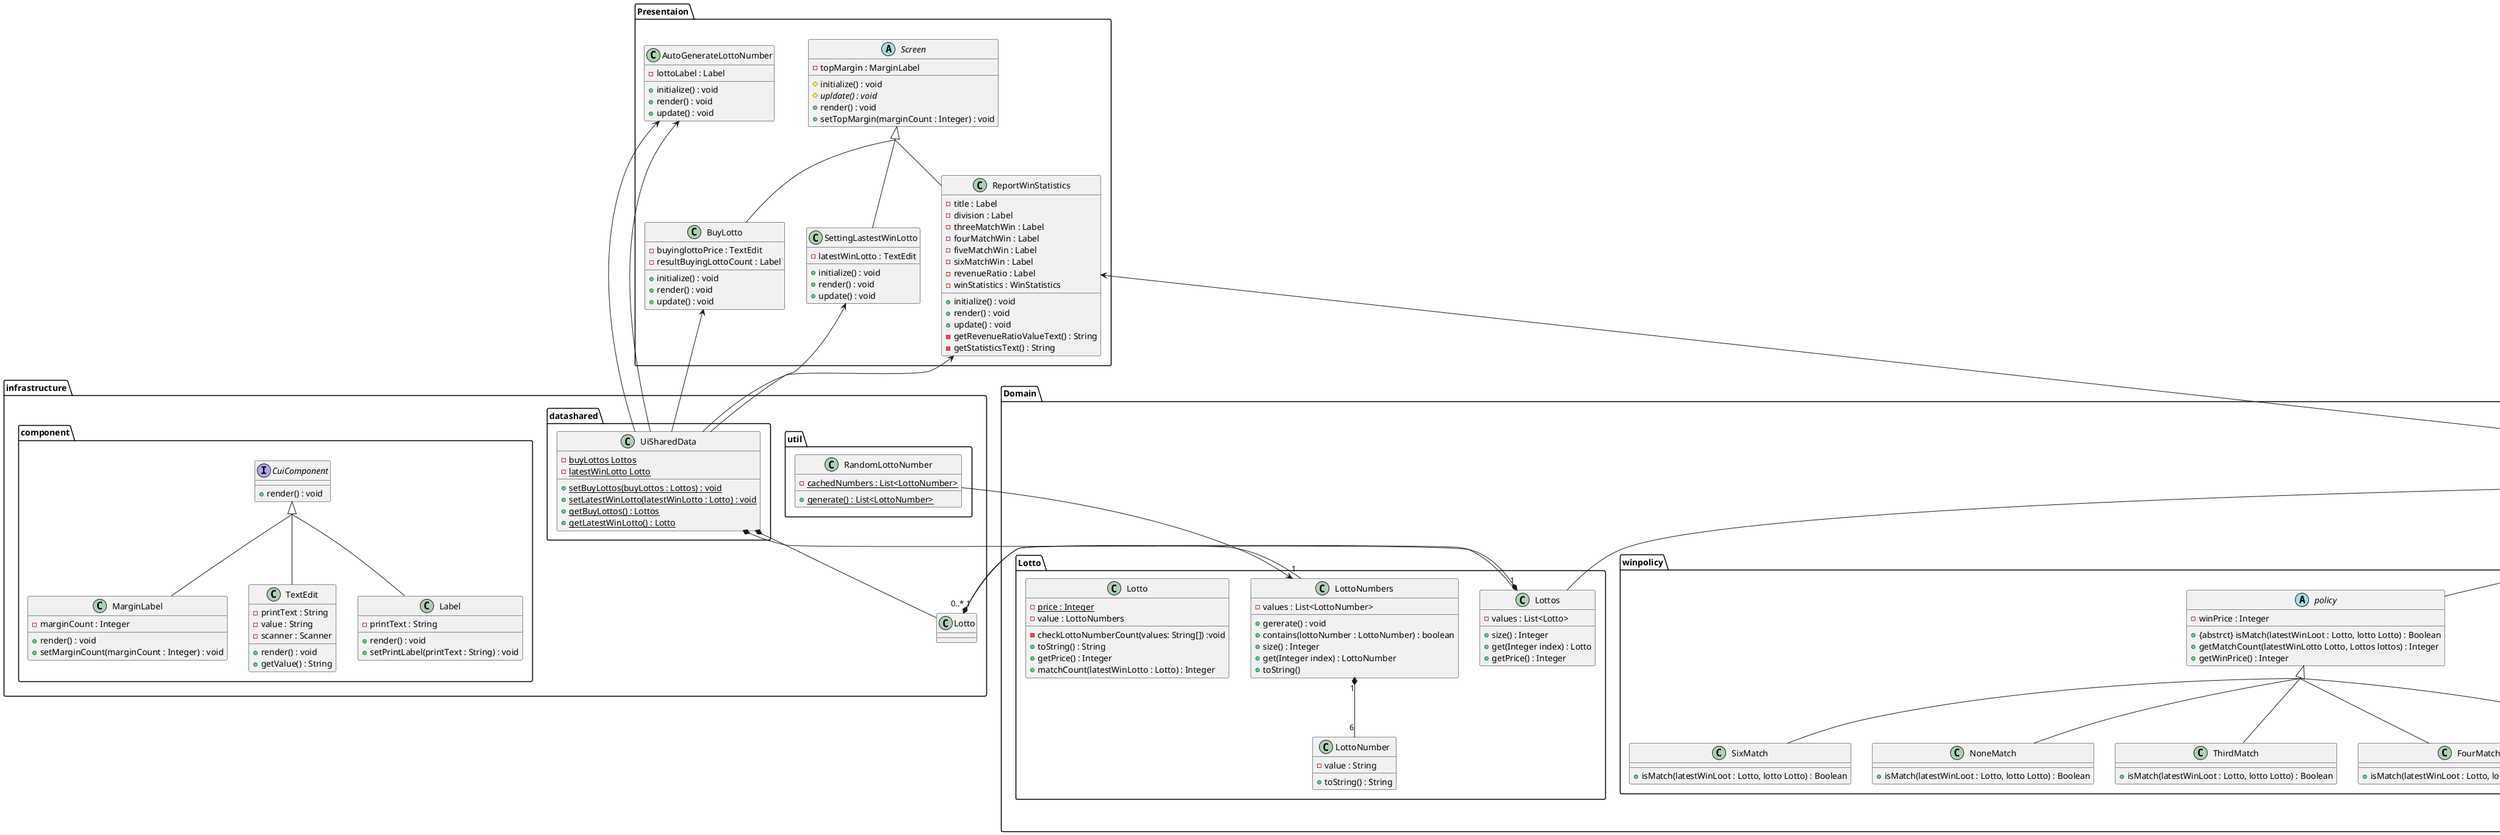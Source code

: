 @startuml Lotto_3step
skinparam groupInheritance 2

package Domain {
  package Lotto {
    class Lottos {
      - values : List<Lotto>
      
      + size() : Integer
      + get(Integer index) : Lotto
      + getPrice() : Integer
    }

    class Lotto {
      - {static} price : Integer
      - value : LottoNumbers
      
      - checkLottoNumberCount(values: String[]) :void
      + toString() : String
      + getPrice() : Integer
      + matchCount(latestWinLotto : Lotto) : Integer
    }

    class LottoNumbers {
      - values : List<LottoNumber>

      + gererate() : void
      + contains(lottoNumber : LottoNumber) : boolean
      + size() : Integer
      + get(Integer index) : LottoNumber
      + toString()
    }

    class LottoNumber {
      - value : String

      + toString() : String
    }
  }

  package winpolicy {
    enum Winpolicy {
      + NONE_MATCH
      + THREE_MATCH
      + FOUR_MATCH
      + FIVE_MATCH
      + SIX_MATCH
    }

    abstract policy {
      - winPrice : Integer

      + {abstrct} isMatch(latestWinLoot : Lotto, lotto Lotto) : Boolean
      + getMatchCount(latestWinLotto Lotto, Lottos lottos) : Integer
      + getWinPrice() : Integer
    }

    class NoneMatch {      
      + isMatch(latestWinLoot : Lotto, lotto Lotto) : Boolean
    }

    class ThirdMatch {
      + isMatch(latestWinLoot : Lotto, lotto Lotto) : Boolean
    }

    class FourMatch {
      + isMatch(latestWinLoot : Lotto, lotto Lotto) : Boolean
    }

    class FiveMatch {
      + isMatch(latestWinLoot : Lotto, lotto Lotto) : Boolean
    }

    class SixMatch {
      + isMatch(latestWinLoot : Lotto, lotto Lotto) : Boolean
    }
  }

  package winstatistics {    
    class WinStatistics {
      - winStatisticsInfos : WinStatisticsInfos
      - revenueRatio : RevenueRatio

      + find(winPolicy : WinPolicy) : WinStatisticsInfo
      + getRevenueRatioValue() : String
      + analysis(latestWinLotto : Lotto, buyLottos : Lottos) : void
    }

    class RevenueRatio {
      - value : String

      + getValue() : String
    }

    class WinStatisticsInfo {
      - winPolicy : WinPolicy
      - count : Integer

      + getCount() : Integer
      + getWinPrice() : Integer
      + getPolicy() : Policy
    }

    class WinStatisticsInfos {
      - values : List<WinStatisticsInfo>

      + size() : Integer
      + get(index : Integer) : WinStatisticsInfo
      + add(winStatisticsInfo : WinStatisticsInfo) : boolean
      + getWinPolicy(index : Integer) : Policy
      + findBy(winPolicy : WinPolicy) : WinStatisticsInfo
      + clear() : void
    }
  }
}

package Presentaion {
  abstract Screen {
    - topMargin : MarginLabel

    # initialize() : void
    # {abstract} upldate() : void
    + render() : void
    + setTopMargin(marginCount : Integer) : void
  }

  class BuyLotto {
    - buyinglottoPrice : TextEdit 
    - resultBuyingLottoCount : Label

    + initialize() : void
    + render() : void
    + update() : void
  }
  
  class AutoGenerateLottoNumber {
    - lottoLabel : Label

    + initialize() : void
    + render() : void
    + update() : void
  }

  class SettingLastestWinLotto {
    - latestWinLotto : TextEdit

    + initialize() : void
    + render() : void
    + update() : void
  }

  class ReportWinStatistics {
    - title : Label
    - division : Label
    - threeMatchWin : Label
    - fourMatchWin : Label
    - fiveMatchWin : Label
    - sixMatchWin : Label
    - revenueRatio : Label
    - winStatistics : WinStatistics

    + initialize() : void
    + render() : void
    + update() : void
    - getRevenueRatioValueText() : String
    - getStatisticsText() : String
  }
}

package infrastructure {
  package component {
    interface CuiComponent {
      + render() : void
    }

    class Label {
      - printText : String
      
      + render() : void
      + setPrintLabel(printText : String) : void
    }

    class MarginLabel {
      - marginCount : Integer
      
      + render() : void
      + setMarginCount(marginCount : Integer) : void
    }

    class TextEdit {
      - printText : String
      - value : String
      - scanner : Scanner

      + render() : void
      + getValue() : String
    }
  }
  package util {
    class RandomLottoNumber {
      - {static} cachedNumbers : List<LottoNumber>

      + {static} generate() : List<LottoNumber>
    }
  }
  
  package datashared {
    class UiSharedData {
      - {static} buyLottos Lottos
      - {static} latestWinLotto Lotto

      + {static} setBuyLottos(buyLottos : Lottos) : void
      + {static} setLatestWinLotto(latestWinLotto : Lotto) : void
      + {static} getBuyLottos() : Lottos
      + {static} getLatestWinLotto() : Lotto
  }
}

CuiComponent <|-- Label
CuiComponent <|-- MarginLabel
CuiComponent <|-- TextEdit

Screen <|-- BuyLotto
Screen <|-- SettingLastestWinLotto
Screen <|-- ReportWinStatistics
ReportWinStatistics <-- WinStatistics

UiSharedData *-- Lottos
UiSharedData *-- Lotto

LottoNumbers <- RandomLottoNumber

AutoGenerateLottoNumber <-- UiSharedData
BuyLotto <-- UiSharedData
ReportWinStatistics <-- UiSharedData
SettingLastestWinLotto <-- UiSharedData
AutoGenerateLottoNumber <-- UiSharedData

WinStatistics  <-- Lottos
WinStatistics <-- policy
WinStatistics *-- RevenueRatio

policy <|-- ThirdMatch
policy <|-- FourMatch
policy <|-- FiveMatch
policy <|-- SixMatch
policy <|-- NoneMatch

WinStatisticsInfos *-- WinStatisticsInfo
WinStatistics *-- WinStatisticsInfos

Lottos "1" *-- "0..*" Lotto
Lotto "1" *-- "1" LottoNumbers

LottoNumbers "1" *-- "6" LottoNumber
@enduml